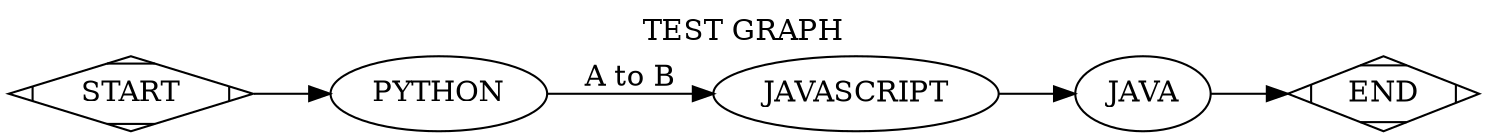 digraph {
    compound=true label="TEST GRAPH" labelloc=t rankdir=LR

    START [label=START shape=Mdiamond]
	A [label=PYTHON]
	B [label=JAVASCRIPT]
	C [label=JAVA]
    END [label=END shape=Mdiamond]

    START -> A
    A -> B  [label="A to B"]
    B -> C
    C -> END

}